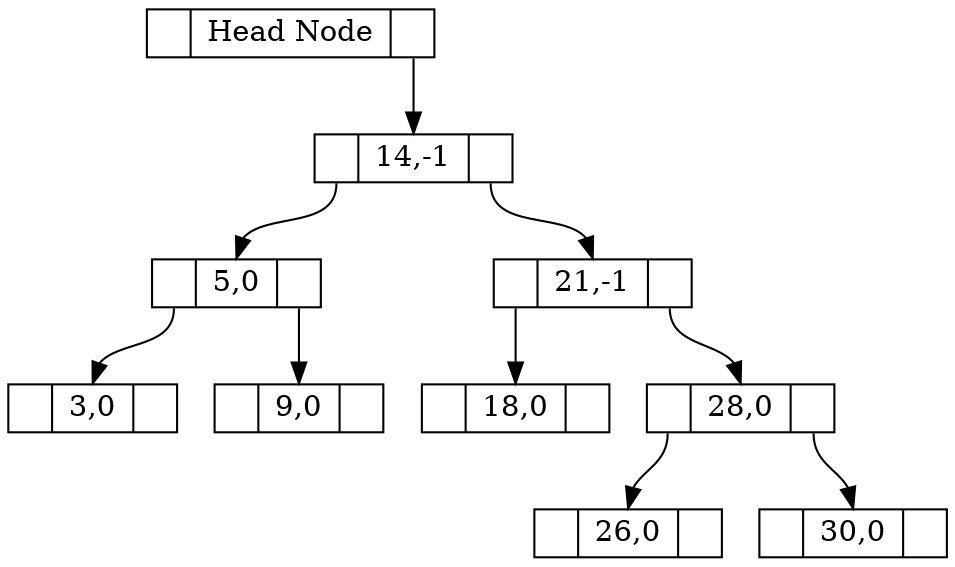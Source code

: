 digraph g { 
	node[shape = record, height = .1];
	node2147483647[label = "<l> | <d> Head Node | <r> "];
	node14[label = "<l> | <d> 14,-1 | <r>"];
	node5[label = "<l> | <d> 5,0 | <r>"];
	node21[label = "<l> | <d> 21,-1 | <r>"];
	node3[label = "<l> | <d> 3,0 | <r>"];
	node9[label = "<l> | <d> 9,0 | <r>"];
	node18[label = "<l> | <d> 18,0 | <r>"];
	node28[label = "<l> | <d> 28,0 | <r>"];
	node26[label = "<l> | <d> 26,0 | <r>"];
	node30[label = "<l> | <d> 30,0 | <r>"];
	"node2147483647":r -> "node14":d;
	"node14":l -> "node5":d;
	"node14":r -> "node21":d;
	"node5":l -> "node3":d;
	"node5":r -> "node9":d;
	"node21":l -> "node18":d;
	"node21":r -> "node28":d;
	"node28":l -> "node26":d;
	"node28":r -> "node30":d;
}